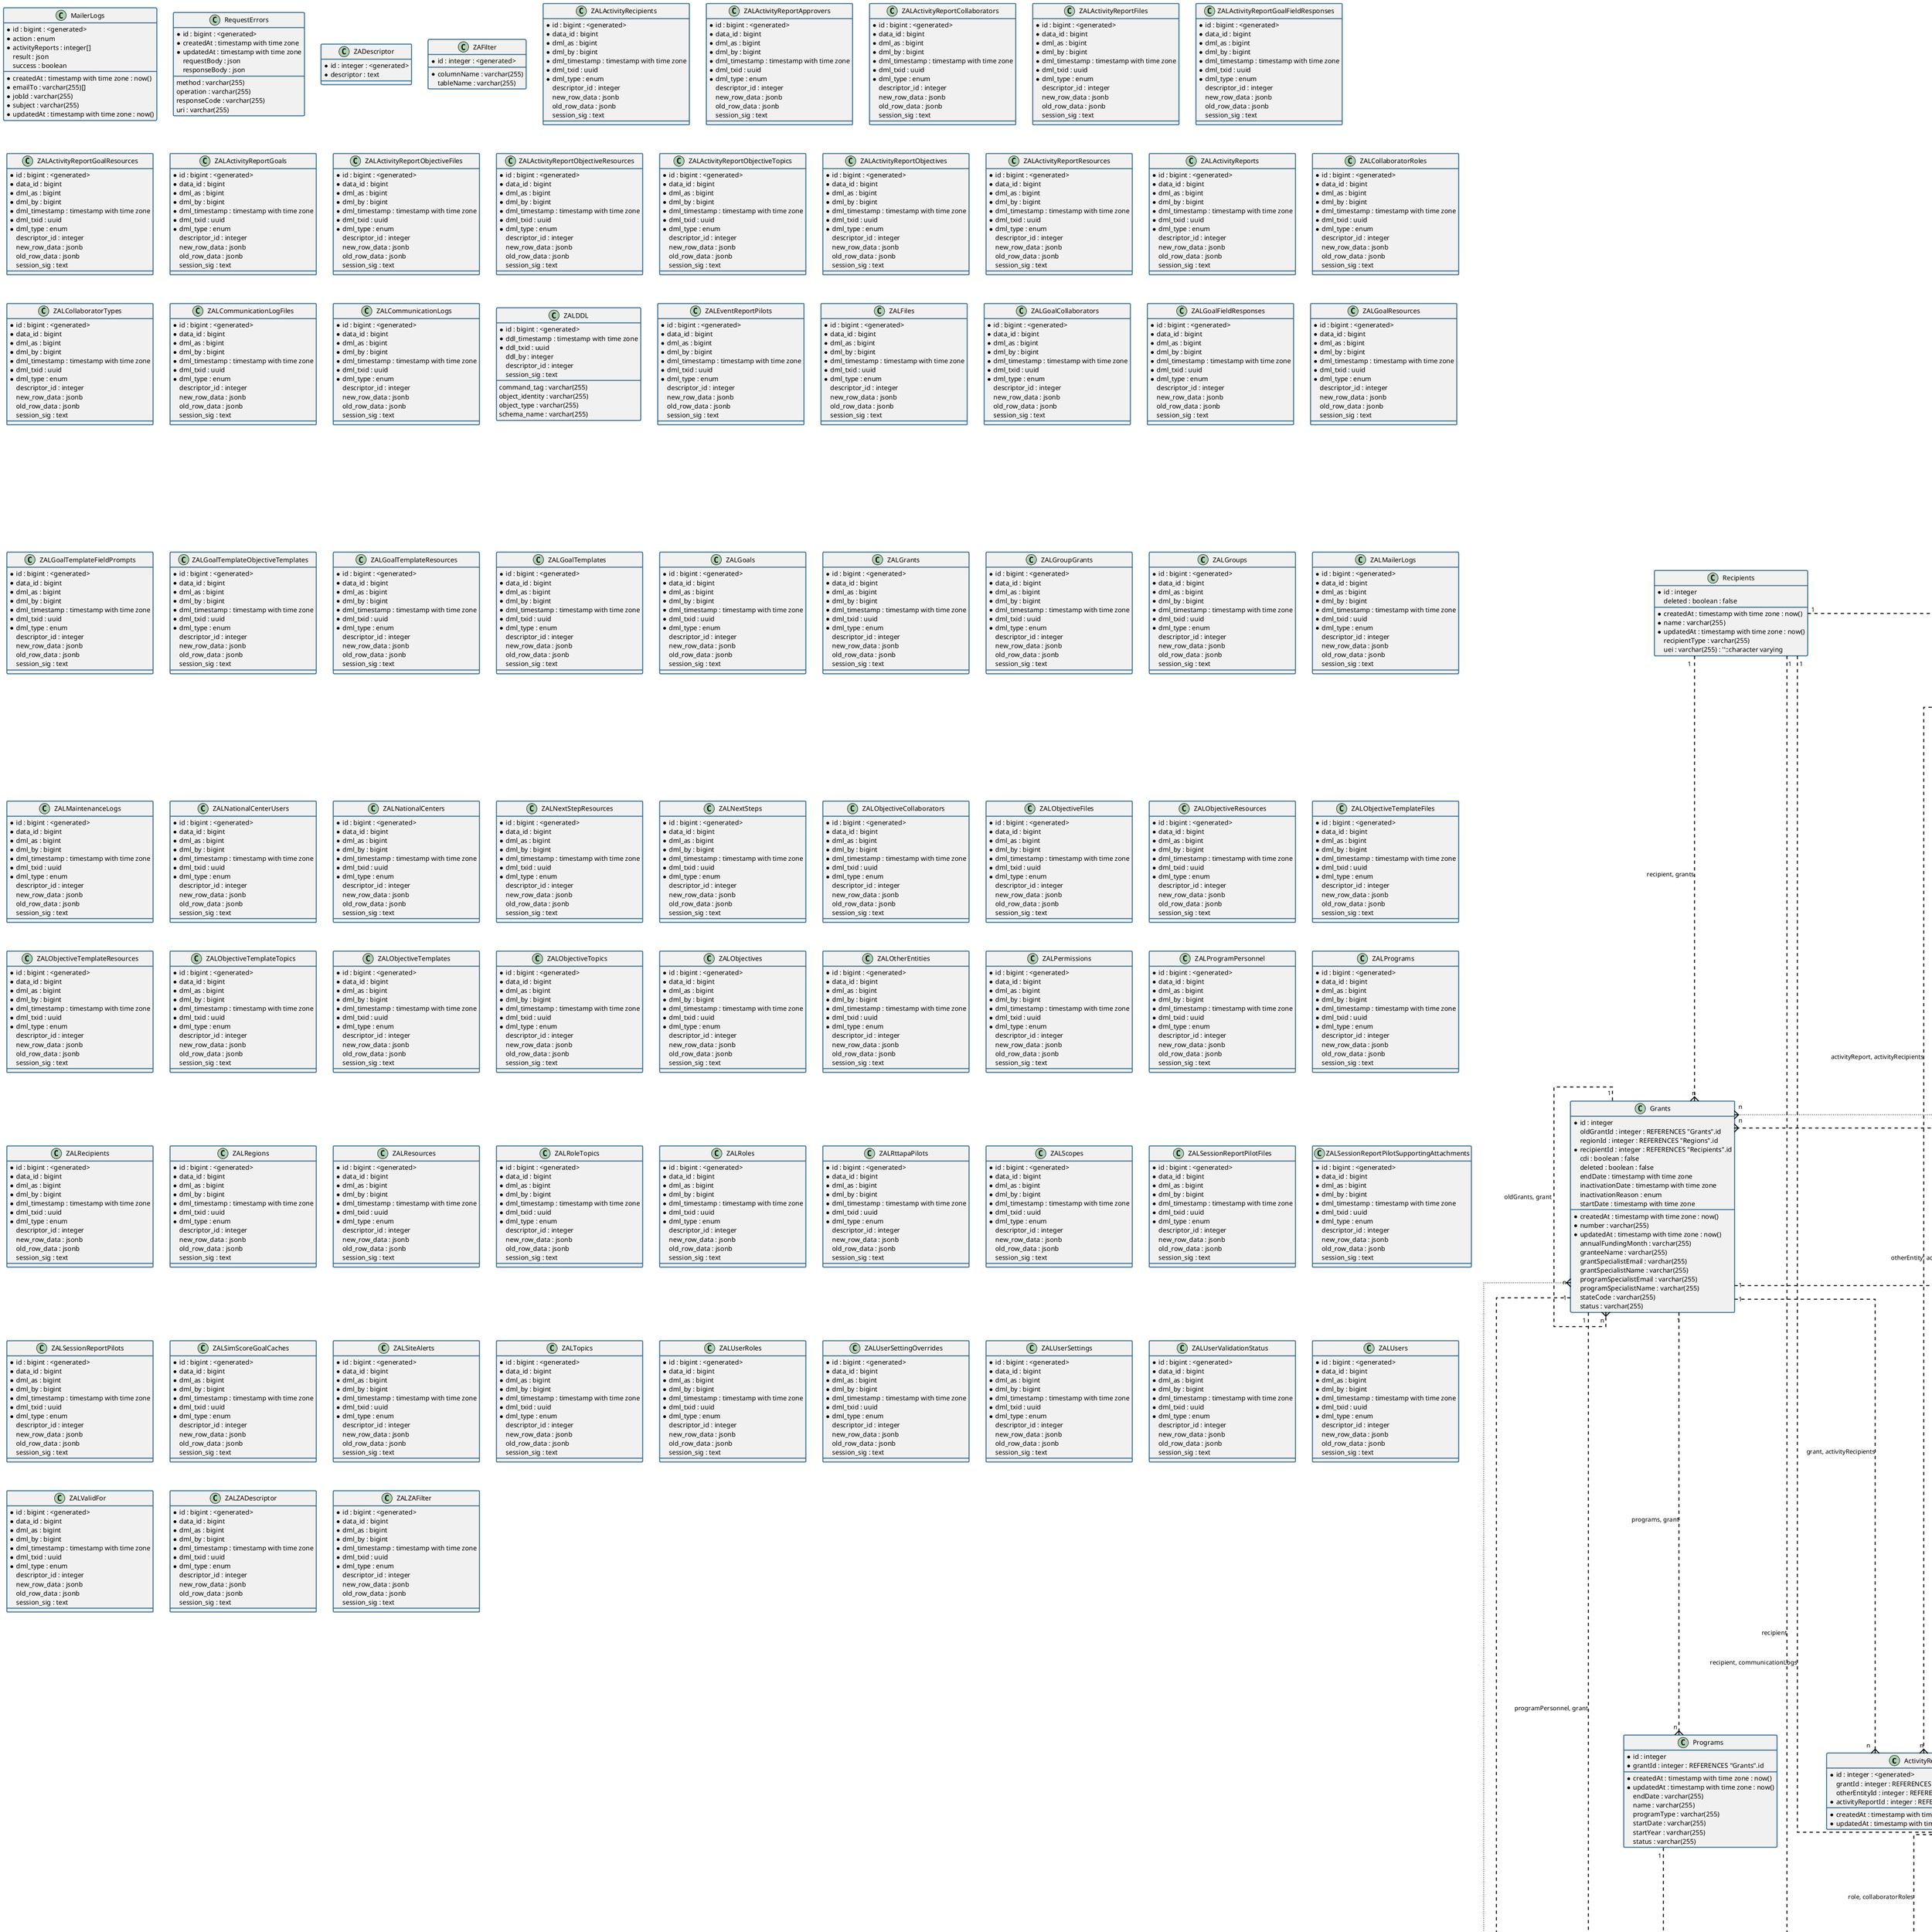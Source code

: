 @startuml
  ' avoid problems with angled crows feet
  skinparam linetype ortho
  skinparam class {
    BorderColor #336A90
    BorderThickness 2
  }
  ' Classes
  class ActivityRecipients{
 * id : integer : <generated>
 grantId : integer : REFERENCES "Grants".id
 otherEntityId : integer : REFERENCES "OtherEntities".id
 * activityReportId : integer : REFERENCES "ActivityReports".id
 * createdAt : timestamp with time zone : now()
 * updatedAt : timestamp with time zone : now()
}

class ActivityReportApprovers{
 * id : integer : <generated>
 * activityReportId : integer : REFERENCES "ActivityReports".id
 * userId : integer : REFERENCES "Users".id
 * createdAt : timestamp with time zone : now()
 * updatedAt : timestamp with time zone : now()
 deletedAt : timestamp with time zone
 note : text
 status : enum
}

class ActivityReportCollaborators{
 * id : integer : <generated>
 * activityReportId : integer : REFERENCES "ActivityReports".id
 * userId : integer : REFERENCES "Users".id
 * createdAt : timestamp with time zone : now()
 * updatedAt : timestamp with time zone : now()
}

class ActivityReportFiles{
 * id : integer : <generated>
 * activityReportId : integer : REFERENCES "ActivityReports".id
 * fileId : integer : REFERENCES "Files".id
 * createdAt : timestamp with time zone
 * updatedAt : timestamp with time zone
}

class ActivityReportGoalFieldResponses{
 * id : integer : <generated>
 * activityReportGoalId : integer : REFERENCES "ActivityReportGoals".id
 * goalTemplateFieldPromptId : integer : REFERENCES "GoalTemplateFieldPrompts".id
 * createdAt : timestamp with time zone
 * updatedAt : timestamp with time zone
 response : text[]
}

class ActivityReportGoalResources{
 * id : integer : <generated>
 * activityReportGoalId : integer : REFERENCES "ActivityReportGoals".id
 * resourceId : integer : REFERENCES "Resources".id
 * createdAt : timestamp with time zone
 * updatedAt : timestamp with time zone
 sourceFields : enum[]
}

enum enum_ActivityReportGoalResources_sourceFields {
 name
 resource
 timeframe
}

enum_ActivityReportGoalResources_sourceFields <|-- ActivityReportGoalResources

class ActivityReportGoals{
 * id : integer : <generated>
 originalGoalId : integer : REFERENCES "Goals".id
 * activityReportId : integer : REFERENCES "ActivityReports".id
 * goalId : integer : REFERENCES "Goals".id
 * createdAt : timestamp with time zone
 * updatedAt : timestamp with time zone
 closeSuspendContext : text
 closeSuspendReason : enum
 endDate : date
 isActivelyEdited : boolean : false
 isRttapa : enum
 name : text
 source : enum
 status : varchar(255)
 timeframe : text
}

class ActivityReportObjectiveFiles{
 * id : integer : <generated>
 * activityReportObjectiveId : integer : REFERENCES "ActivityReportObjectives".id
 * fileId : integer : REFERENCES "Files".id
 * createdAt : timestamp with time zone
 * updatedAt : timestamp with time zone
}

class ActivityReportObjectiveResources{
 * id : integer : <generated>
 * activityReportObjectiveId : integer : REFERENCES "ActivityReportObjectives".id
 * resourceId : integer : REFERENCES "Resources".id
 * createdAt : timestamp with time zone
 * updatedAt : timestamp with time zone
 sourceFields : enum[]
}

enum enum_ActivityReportObjectiveResources_sourceFields {
 resource
 title
 ttaProvided
}

enum_ActivityReportObjectiveResources_sourceFields <|-- ActivityReportObjectiveResources

class ActivityReportObjectiveTopics{
 * id : integer : <generated>
 * activityReportObjectiveId : integer : REFERENCES "ActivityReportObjectives".id
 * topicId : integer : REFERENCES "Topics".id
 * createdAt : timestamp with time zone
 * updatedAt : timestamp with time zone
}

class ActivityReportObjectives{
 * id : integer : <generated>
 originalObjectiveId : integer : REFERENCES "Objectives".id
 * activityReportId : integer : REFERENCES "ActivityReports".id
 * objectiveId : integer : REFERENCES "Objectives".id
 * createdAt : timestamp with time zone : now()
 * updatedAt : timestamp with time zone : now()
 arOrder : integer : 1
 closeSuspendContext : text
 closeSuspendReason : enum
 status : varchar(255)
 title : text
 ttaProvided : text
}

class ActivityReportResources{
 * id : integer : <generated>
 * activityReportId : integer : REFERENCES "ActivityReports".id
 * resourceId : integer : REFERENCES "Resources".id
 * createdAt : timestamp with time zone
 * updatedAt : timestamp with time zone
 sourceFields : enum[]
}

enum enum_ActivityReportResources_sourceFields {
 ECLKCResourcesUsed
 additionalNotes
 context
 nonECLKCResourcesUsed
 resource
}

enum_ActivityReportResources_sourceFields <|-- ActivityReportResources

class ActivityReports{
 * id : integer : <generated>
 lastUpdatedById : integer : REFERENCES "Users".id
 userId : integer : REFERENCES "Users".id
 * regionId : integer : REFERENCES "Regions".id
 * createdAt : timestamp with time zone : now()
 * updatedAt : timestamp with time zone : now()
 * version : integer : 2
 activityRecipientType : varchar(255)
 additionalNotes : text
 approvedAt : timestamp with time zone
 calculatedStatus : enum
 context : text
 creatorRole : enum
 deliveryMethod : varchar(255)
 duration : decimal(3,1)
 ECLKCResourcesUsed : text[]
 endDate : date
 imported : jsonb
 legacyId : varchar(255)
 nonECLKCResourcesUsed : text[]
 numberOfParticipants : integer
 pageState : json
 participants : varchar(255)[]
 programTypes : varchar(255)[]
 reason : varchar(255)[]
 requester : varchar(255)
 startDate : date
 submissionStatus : enum
 submittedDate : date
 targetPopulations : varchar(255)[]
 topics : varchar(255)[]
 ttaType : varchar(255)[]
 virtualDeliveryType : varchar(255)
}

class CollaboratorRoles{
 * id : integer : <generated>
 * activityReportCollaboratorId : integer : REFERENCES "ActivityReportCollaborators".id
 * roleId : integer : REFERENCES "Roles".id
 * createdAt : timestamp with time zone
 * updatedAt : timestamp with time zone
}

class CollaboratorTypes{
 * id : integer : <generated>
 mapsTo : integer : REFERENCES "CollaboratorTypes".id
 * validForId : integer : REFERENCES "ValidFor".id
 * createdAt : timestamp with time zone : now()
 * name : varchar(255)
 * propagateOnMerge : boolean : true
 * updatedAt : timestamp with time zone : now()
 deletedAt : timestamp with time zone
}

class CommunicationLogFiles{
 * id : integer : <generated>
 * communicationLogId : integer : REFERENCES "CommunicationLogs".id
 * fileId : integer : REFERENCES "Files".id
 * createdAt : timestamp with time zone
 * updatedAt : timestamp with time zone
}

class CommunicationLogs{
 * id : integer : <generated>
 * recipientId : integer : REFERENCES "Recipients".id
 * userId : integer : REFERENCES "Users".id
 * createdAt : timestamp with time zone
 * data : jsonb
 * updatedAt : timestamp with time zone
}

class EventReportPilots{
 * id : integer : <generated>
 * collaboratorIds : integer[]
 * createdAt : timestamp with time zone : CURRENT_TIMESTAMP
 * data : jsonb
 * ownerId : integer
 * regionId : integer
 * updatedAt : timestamp with time zone : CURRENT_TIMESTAMP
 imported : jsonb
 pocIds : integer[]
}

class Files{
 * id : integer : <generated>
 * createdAt : timestamp with time zone
 * fileSize : integer
 * key : varchar(255)
 * originalFileName : varchar(255)
 * status : enum
 * updatedAt : timestamp with time zone
}

class GoalCollaborators{
 * id : integer : <generated>
 * collaboratorTypeId : integer : REFERENCES "CollaboratorTypes".id
 * goalId : integer : REFERENCES "Goals".id
 * userId : integer : REFERENCES "Users".id
 * createdAt : timestamp with time zone : now()
 * updatedAt : timestamp with time zone : now()
 deletedAt : timestamp with time zone
 linkBack : jsonb
}

class GoalFieldResponses{
 * id : integer : <generated>
 * goalId : integer : REFERENCES "Goals".id
 * goalTemplateFieldPromptId : integer : REFERENCES "GoalTemplateFieldPrompts".id
 * createdAt : timestamp with time zone
 * onApprovedAR : boolean
 * onAR : boolean
 * updatedAt : timestamp with time zone
 response : text[]
}

class GoalResources{
 * id : integer : <generated>
 * goalId : integer : REFERENCES "Goals".id
 * resourceId : integer : REFERENCES "Resources".id
 * createdAt : timestamp with time zone
 * onApprovedAR : boolean : false
 * onAR : boolean : false
 * updatedAt : timestamp with time zone
 sourceFields : enum[]
}

enum enum_GoalResources_sourceFields {
 name
 resource
 timeframe
}

enum_GoalResources_sourceFields <|-- GoalResources

class GoalTemplateFieldPrompts{
 * id : integer : <generated>
 * goalTemplateId : integer : REFERENCES "GoalTemplates".id
 * createdAt : timestamp with time zone
 * ordinal : integer
 * prompt : text
 * title : text
 * updatedAt : timestamp with time zone
 caution : text
 fieldType : enum
 hint : text
 options : text[]
 validations : json
}

class GoalTemplateObjectiveTemplates{
 * id : integer : <generated>
 * goalTemplateId : integer : REFERENCES "GoalTemplates".id
 * objectiveTemplateId : integer : REFERENCES "ObjectiveTemplates".id
 * createdAt : timestamp with time zone
 * updatedAt : timestamp with time zone
}

class GoalTemplateResources{
 * id : integer : <generated>
 * goalTemplateId : integer : REFERENCES "GoalTemplates".id
 * resourceId : integer : REFERENCES "Resources".id
 * createdAt : timestamp with time zone
 * updatedAt : timestamp with time zone
 sourceFields : enum[]
}

enum enum_GoalTemplateResources_sourceFields {
 name
 resource
}

enum_GoalTemplateResources_sourceFields <|-- GoalTemplateResources

class GoalTemplates{
 * id : integer : <generated>
 regionId : integer : REFERENCES "Regions".id
 * createdAt : timestamp with time zone
 * creationMethod : enum
 * hash : text
 * templateName : text
 * templateNameModifiedAt : timestamp with time zone
 * updatedAt : timestamp with time zone
 lastUsed : timestamp with time zone
}

class Goals{
 * id : integer : <generated>
 goalTemplateId : integer : REFERENCES "GoalTemplates".id
 mapsToParentGoalId : integer : REFERENCES "Goals".id
 * grantId : integer : REFERENCES "Grants".id
 * createdAt : timestamp with time zone
 * onApprovedAR : boolean : false
 * onAR : boolean : false
 * updatedAt : timestamp with time zone
 closeSuspendContext : text
 closeSuspendReason : enum
 createdVia : enum
 deletedAt : timestamp with time zone
 endDate : date
 firstCeasedSuspendedAt : timestamp with time zone
 firstClosedAt : timestamp with time zone
 firstCompletedAt : timestamp with time zone
 firstInProgressAt : timestamp with time zone
 firstNotStartedAt : timestamp with time zone
 isFromSmartsheetTtaPlan : boolean
 isRttapa : enum
 lastCeasedSuspendedAt : timestamp with time zone
 lastClosedAt : timestamp with time zone
 lastCompletedAt : timestamp with time zone
 lastInProgressAt : timestamp with time zone
 lastNotStartedAt : timestamp with time zone
 name : text
 previousStatus : text
 rtrOrder : integer : 1
 source : enum
 status : varchar(255)
 timeframe : text
}

class Grants{
 * id : integer
 oldGrantId : integer : REFERENCES "Grants".id
 regionId : integer : REFERENCES "Regions".id
 * recipientId : integer : REFERENCES "Recipients".id
 * createdAt : timestamp with time zone : now()
 * number : varchar(255)
 * updatedAt : timestamp with time zone : now()
 annualFundingMonth : varchar(255)
 cdi : boolean : false
 deleted : boolean : false
 endDate : timestamp with time zone
 granteeName : varchar(255)
 grantSpecialistEmail : varchar(255)
 grantSpecialistName : varchar(255)
 inactivationDate : timestamp with time zone
 inactivationReason : enum
 programSpecialistEmail : varchar(255)
 programSpecialistName : varchar(255)
 startDate : timestamp with time zone
 stateCode : varchar(255)
 status : varchar(255)
}

class GroupGrants{
 * id : integer : <generated>
 * grantId : integer : REFERENCES "Grants".id
 * groupId : integer : REFERENCES "Groups".id
 * createdAt : timestamp with time zone
 * updatedAt : timestamp with time zone
}

class Groups{
 * id : integer : <generated>
 * userId : integer : REFERENCES "Users".id
 * createdAt : timestamp with time zone
 * name : text
 * updatedAt : timestamp with time zone
 isPublic : boolean
}

class MailerLogs{
 * id : bigint : <generated>
 * action : enum
 * activityReports : integer[]
 * createdAt : timestamp with time zone : now()
 * emailTo : varchar(255)[]
 * jobId : varchar(255)
 * subject : varchar(255)
 * updatedAt : timestamp with time zone : now()
 result : json
 success : boolean
}

class MaintenanceLogs{
 * id : bigint : <generated>
 triggeredById : bigint : REFERENCES "MaintenanceLogs".id
 * category : enum
 * createdAt : timestamp with time zone
 * data : json
 * type : enum
 * updatedAt : timestamp with time zone
 isSuccessful : boolean
}

class NationalCenterUsers{
 * id : integer : <generated>
 * nationalCenterId : integer : REFERENCES "NationalCenters".id
 * userId : integer : REFERENCES "Users".id
 * createdAt : timestamp with time zone
 * updatedAt : timestamp with time zone
}

class NationalCenters{
 * id : integer : <generated>
 mapsTo : integer : REFERENCES "NationalCenters".id
 * createdAt : timestamp with time zone
 * name : text
 * updatedAt : timestamp with time zone
}

class NextStepResources{
 * id : integer : <generated>
 * nextStepId : integer : REFERENCES "NextSteps".id
 * resourceId : integer : REFERENCES "Resources".id
 * createdAt : timestamp with time zone
 * updatedAt : timestamp with time zone
 sourceFields : enum[]
}

enum enum_NextStepResources_sourceFields {
 note
 resource
}

enum_NextStepResources_sourceFields <|-- NextStepResources

class NextSteps{
 * id : integer : <generated>
 * activityReportId : integer : REFERENCES "ActivityReports".id
 * createdAt : timestamp with time zone
 * note : text
 * noteType : enum
 * updatedAt : timestamp with time zone
 completeDate : date
}

class ObjectiveCollaborators{
 * id : integer : <generated>
 * collaboratorTypeId : integer : REFERENCES "CollaboratorTypes".id
 * objectiveId : integer : REFERENCES "Objectives".id
 * userId : integer : REFERENCES "Users".id
 * createdAt : timestamp with time zone : now()
 * updatedAt : timestamp with time zone : now()
 deletedAt : timestamp with time zone
 linkBack : jsonb
}

class ObjectiveFiles{
 * id : integer : <generated>
 * fileId : integer : REFERENCES "Files".id
 * objectiveId : integer : REFERENCES "Objectives".id
 * createdAt : timestamp with time zone
 * onApprovedAR : boolean : false
 * onAR : boolean : false
 * updatedAt : timestamp with time zone
}

class ObjectiveResources{
 * id : integer : <generated>
 * objectiveId : integer : REFERENCES "Objectives".id
 * resourceId : integer : REFERENCES "Resources".id
 * createdAt : timestamp with time zone
 * onApprovedAR : boolean : false
 * onAR : boolean : false
 * updatedAt : timestamp with time zone
 sourceFields : enum[]
}

enum enum_ObjectiveResources_sourceFields {
 resource
 title
}

enum_ObjectiveResources_sourceFields <|-- ObjectiveResources

class ObjectiveTemplateFiles{
 * id : integer : <generated>
 * fileId : integer : REFERENCES "Files".id
 * objectiveTemplateId : integer : REFERENCES "ObjectiveTemplates".id
 * createdAt : timestamp with time zone
 * updatedAt : timestamp with time zone
}

class ObjectiveTemplateResources{
 * id : integer : <generated>
 * objectiveTemplateId : integer : REFERENCES "ObjectiveTemplates".id
 * resourceId : integer : REFERENCES "Resources".id
 * createdAt : timestamp with time zone
 * updatedAt : timestamp with time zone
 sourceFields : enum[]
}

enum enum_ObjectiveTemplateResources_sourceFields {
 resource
 title
}

enum_ObjectiveTemplateResources_sourceFields <|-- ObjectiveTemplateResources

class ObjectiveTemplateTopics{
 * id : integer : <generated>
 * objectiveTemplateId : integer : REFERENCES "ObjectiveTemplates".id
 * topicId : integer : REFERENCES "Topics".id
 * createdAt : timestamp with time zone
 * updatedAt : timestamp with time zone
}

class ObjectiveTemplates{
 * id : integer : <generated>
 regionId : integer : REFERENCES "Regions".id
 * createdAt : timestamp with time zone
 * creationMethod : enum
 * hash : text
 * templateTitle : text
 * templateTitleModifiedAt : timestamp with time zone
 * updatedAt : timestamp with time zone
 lastUsed : timestamp with time zone
}

class ObjectiveTopics{
 * id : integer : <generated>
 * objectiveId : integer : REFERENCES "Objectives".id
 * topicId : integer : REFERENCES "Topics".id
 * createdAt : timestamp with time zone
 * onApprovedAR : boolean : false
 * onAR : boolean : false
 * updatedAt : timestamp with time zone
}

class Objectives{
 * id : integer : <generated>
 goalId : integer : REFERENCES "Goals".id
 mapsToParentObjectiveId : integer : REFERENCES "Objectives".id
 objectiveTemplateId : integer : REFERENCES "ObjectiveTemplates".id
 otherEntityId : integer : REFERENCES "OtherEntities".id
 * createdAt : timestamp with time zone : now()
 * onApprovedAR : boolean : false
 * onAR : boolean : false
 * updatedAt : timestamp with time zone : now()
 closeSuspendContext : text
 closeSuspendReason : enum
 createdVia : enum
 deletedAt : timestamp with time zone
 firstCompleteAt : timestamp with time zone
 firstInProgressAt : timestamp with time zone
 firstNotStartedAt : timestamp with time zone
 firstSuspendedAt : timestamp with time zone
 lastCompleteAt : timestamp with time zone
 lastInProgressAt : timestamp with time zone
 lastNotStartedAt : timestamp with time zone
 lastSuspendedAt : timestamp with time zone
 rtrOrder : integer : 1
 status : varchar(255)
 title : text
}

class OtherEntities{
 * id : integer : <generated>
 * createdAt : timestamp with time zone : now()
 * name : varchar(255)
 * updatedAt : timestamp with time zone : now()
}

class Permissions{
 * id : integer : <generated>
 * regionId : integer : REFERENCES "Regions".id
 * scopeId : integer : REFERENCES "Scopes".id
 * userId : integer : REFERENCES "Users".id
 * createdAt : timestamp with time zone : now()
 * updatedAt : timestamp with time zone : now()
}

class ProgramPersonnel{
 * id : integer : <generated>
 mapsTo : integer : REFERENCES "ProgramPersonnel".id
 * active : boolean
 * createdAt : timestamp with time zone : now()
 * grantId : integer
 * programId : integer
 * role : varchar(255)
 * updatedAt : timestamp with time zone : now()
 effectiveDate : timestamp with time zone
 email : varchar(255)
 firstName : varchar(255)
 lastName : varchar(255)
 prefix : varchar(255)
 suffix : varchar(255)
 title : varchar(255)
}

class Programs{
 * id : integer
 * grantId : integer : REFERENCES "Grants".id
 * createdAt : timestamp with time zone : now()
 * updatedAt : timestamp with time zone : now()
 endDate : varchar(255)
 name : varchar(255)
 programType : varchar(255)
 startDate : varchar(255)
 startYear : varchar(255)
 status : varchar(255)
}

class Recipients{
 * id : integer
 * createdAt : timestamp with time zone : now()
 * name : varchar(255)
 * updatedAt : timestamp with time zone : now()
 deleted : boolean : false
 recipientType : varchar(255)
 uei : varchar(255) : ''::character varying
}

class Regions{
 * id : integer : <generated>
 * name : varchar(255)
}

class RequestErrors{
 * id : bigint : <generated>
 * createdAt : timestamp with time zone
 * updatedAt : timestamp with time zone
 method : varchar(255)
 operation : varchar(255)
 requestBody : json
 responseBody : json
 responseCode : varchar(255)
 uri : varchar(255)
}

class Resources{
 * id : integer : <generated>
 * createdAt : timestamp with time zone
 * domain : text
 * updatedAt : timestamp with time zone
 * url : text
 lastStatusCode : integer
 metadata : jsonb
 metadataUpdatedAt : timestamp with time zone
 mimeType : varchar(255)
 title : text
}

class RoleTopics{
 * id : integer : <generated>
 * roleId : integer : REFERENCES "Roles".id
 * topicId : integer : REFERENCES "Topics".id
 * createdAt : timestamp with time zone
 * updatedAt : timestamp with time zone
}

class Roles{
 * id : integer : <generated>
 * createdAt : timestamp with time zone
 * isSpecialist : boolean
 * name : varchar(255)
 * updatedAt : timestamp with time zone
 deletedAt : timestamp with time zone
 fullName : varchar(255)
 mapsTo : integer
}

class RttapaPilots{
 * id : integer : <generated>
 * recipientId : integer : REFERENCES "Recipients".id
 * regionId : integer : REFERENCES "Regions".id
 * userId : integer : REFERENCES "Users".id
 * createdAt : timestamp with time zone
 * reviewDate : timestamp with time zone
 * updatedAt : timestamp with time zone
 goals : jsonb
 notes : text
}

class Scopes{
 * id : integer : <generated>
 * createdAt : timestamp with time zone : now()
 * description : varchar(255)
 * name : varchar(255)
 * updatedAt : timestamp with time zone : now()
}

class SessionReportPilotFiles{
 * id : integer : <generated>
 * fileId : integer : REFERENCES "Files".id
 * sessionReportPilotId : integer : REFERENCES "SessionReportPilots".id
 * createdAt : timestamp with time zone
 * updatedAt : timestamp with time zone
}

class SessionReportPilotSupportingAttachments{
 * id : integer : <generated>
 * fileId : integer : REFERENCES "Files".id
 * sessionReportPilotId : integer : REFERENCES "SessionReportPilots".id
 * createdAt : timestamp with time zone
 * updatedAt : timestamp with time zone
}

class SessionReportPilots{
 * id : integer : <generated>
 * eventId : integer : REFERENCES "EventReportPilots".id
 * createdAt : timestamp with time zone : CURRENT_TIMESTAMP
 * data : jsonb
 * updatedAt : timestamp with time zone : CURRENT_TIMESTAMP
}

class SimScoreGoalCaches{
 * id : integer : <generated>
 * createdAt : timestamp with time zone
 * goal1 : integer
 * goal2 : integer
 * recipient_id : integer
 * score : decimal(3,1)
 * updatedAt : timestamp with time zone
}

class SiteAlerts{
 * id : integer : <generated>
 * userId : integer : REFERENCES "Users".id
 * createdAt : timestamp with time zone
 * endDate : timestamp with time zone
 * message : text
 * size : enum : 'standard'::"enum_SiteAlerts_size"
 * startDate : timestamp with time zone
 * title : text
 * updatedAt : timestamp with time zone
 status : enum
 variant : enum
}

class Topics{
 * id : integer : <generated>
 * createdAt : timestamp with time zone
 * name : varchar(255)
 * updatedAt : timestamp with time zone
 deletedAt : timestamp with time zone
 mapsTo : integer
}

class UserRoles{
 * id : integer : <generated>
 * roleId : integer : REFERENCES "Roles".id
 * userId : integer : REFERENCES "Users".id
 * createdAt : timestamp with time zone
 * updatedAt : timestamp with time zone
}

class UserSettingOverrides{
 * id : integer : <generated>
 * userId : integer : REFERENCES "Users".id
 * userSettingId : integer : REFERENCES "UserSettings".id
 * createdAt : timestamp with time zone
 * updatedAt : timestamp with time zone
 * value : jsonb
}

class UserSettings{
 * id : integer : <generated>
 * class : varchar(255)
 * createdAt : timestamp with time zone
 * default : jsonb
 * key : varchar(255)
 * updatedAt : timestamp with time zone
}

class UserValidationStatus{
 * id : integer : <generated>
 * userId : integer : REFERENCES "Users".id
 * createdAt : timestamp with time zone
 * token : varchar(255)
 * type : varchar(255)
 * updatedAt : timestamp with time zone
 validatedAt : timestamp with time zone
}

class Users{
 * id : integer : <generated>
 homeRegionId : integer : REFERENCES "Regions".id
 * createdAt : timestamp with time zone : now()
 * hsesUsername : varchar(255)
 * lastLogin : timestamp with time zone : now()
 * updatedAt : timestamp with time zone : now()
 email : varchar(255)
 flags : enum[] : ARRAY[]::"enum_Users_flags"[]
 hsesAuthorities : varchar(255)[]
 hsesUserId : varchar(255)
 name : varchar(255)
 phoneNumber : varchar(255)
}

enum enum_Users_flags {
 anv_statistics
 goal_source
 merge_goals
 monitoring
 regional_goal_dashboard
 resources_dashboard
 rttapa_form
}

enum_Users_flags <|-- Users

class ValidFor{
 * id : integer : <generated>
 mapsTo : integer : REFERENCES "ValidFor".id
 * createdAt : timestamp with time zone : now()
 * isReport : boolean : false
 * name : text
 * updatedAt : timestamp with time zone : now()
 deletedAt : timestamp with time zone
}

class ZADescriptor{
 * id : integer : <generated>
 * descriptor : text
}

class ZAFilter{
 * id : integer : <generated>
 * columnName : varchar(255)
 tableName : varchar(255)
}

class ZALActivityRecipients{
 * id : bigint : <generated>
 * data_id : bigint
 * dml_as : bigint
 * dml_by : bigint
 * dml_timestamp : timestamp with time zone
 * dml_txid : uuid
 * dml_type : enum
 descriptor_id : integer
 new_row_data : jsonb
 old_row_data : jsonb
 session_sig : text
}

class ZALActivityReportApprovers{
 * id : bigint : <generated>
 * data_id : bigint
 * dml_as : bigint
 * dml_by : bigint
 * dml_timestamp : timestamp with time zone
 * dml_txid : uuid
 * dml_type : enum
 descriptor_id : integer
 new_row_data : jsonb
 old_row_data : jsonb
 session_sig : text
}

class ZALActivityReportCollaborators{
 * id : bigint : <generated>
 * data_id : bigint
 * dml_as : bigint
 * dml_by : bigint
 * dml_timestamp : timestamp with time zone
 * dml_txid : uuid
 * dml_type : enum
 descriptor_id : integer
 new_row_data : jsonb
 old_row_data : jsonb
 session_sig : text
}

class ZALActivityReportFiles{
 * id : bigint : <generated>
 * data_id : bigint
 * dml_as : bigint
 * dml_by : bigint
 * dml_timestamp : timestamp with time zone
 * dml_txid : uuid
 * dml_type : enum
 descriptor_id : integer
 new_row_data : jsonb
 old_row_data : jsonb
 session_sig : text
}

class ZALActivityReportGoalFieldResponses{
 * id : bigint : <generated>
 * data_id : bigint
 * dml_as : bigint
 * dml_by : bigint
 * dml_timestamp : timestamp with time zone
 * dml_txid : uuid
 * dml_type : enum
 descriptor_id : integer
 new_row_data : jsonb
 old_row_data : jsonb
 session_sig : text
}

class ZALActivityReportGoalResources{
 * id : bigint : <generated>
 * data_id : bigint
 * dml_as : bigint
 * dml_by : bigint
 * dml_timestamp : timestamp with time zone
 * dml_txid : uuid
 * dml_type : enum
 descriptor_id : integer
 new_row_data : jsonb
 old_row_data : jsonb
 session_sig : text
}

class ZALActivityReportGoals{
 * id : bigint : <generated>
 * data_id : bigint
 * dml_as : bigint
 * dml_by : bigint
 * dml_timestamp : timestamp with time zone
 * dml_txid : uuid
 * dml_type : enum
 descriptor_id : integer
 new_row_data : jsonb
 old_row_data : jsonb
 session_sig : text
}

class ZALActivityReportObjectiveFiles{
 * id : bigint : <generated>
 * data_id : bigint
 * dml_as : bigint
 * dml_by : bigint
 * dml_timestamp : timestamp with time zone
 * dml_txid : uuid
 * dml_type : enum
 descriptor_id : integer
 new_row_data : jsonb
 old_row_data : jsonb
 session_sig : text
}

class ZALActivityReportObjectiveResources{
 * id : bigint : <generated>
 * data_id : bigint
 * dml_as : bigint
 * dml_by : bigint
 * dml_timestamp : timestamp with time zone
 * dml_txid : uuid
 * dml_type : enum
 descriptor_id : integer
 new_row_data : jsonb
 old_row_data : jsonb
 session_sig : text
}

class ZALActivityReportObjectiveTopics{
 * id : bigint : <generated>
 * data_id : bigint
 * dml_as : bigint
 * dml_by : bigint
 * dml_timestamp : timestamp with time zone
 * dml_txid : uuid
 * dml_type : enum
 descriptor_id : integer
 new_row_data : jsonb
 old_row_data : jsonb
 session_sig : text
}

class ZALActivityReportObjectives{
 * id : bigint : <generated>
 * data_id : bigint
 * dml_as : bigint
 * dml_by : bigint
 * dml_timestamp : timestamp with time zone
 * dml_txid : uuid
 * dml_type : enum
 descriptor_id : integer
 new_row_data : jsonb
 old_row_data : jsonb
 session_sig : text
}

class ZALActivityReportResources{
 * id : bigint : <generated>
 * data_id : bigint
 * dml_as : bigint
 * dml_by : bigint
 * dml_timestamp : timestamp with time zone
 * dml_txid : uuid
 * dml_type : enum
 descriptor_id : integer
 new_row_data : jsonb
 old_row_data : jsonb
 session_sig : text
}

class ZALActivityReports{
 * id : bigint : <generated>
 * data_id : bigint
 * dml_as : bigint
 * dml_by : bigint
 * dml_timestamp : timestamp with time zone
 * dml_txid : uuid
 * dml_type : enum
 descriptor_id : integer
 new_row_data : jsonb
 old_row_data : jsonb
 session_sig : text
}

class ZALCollaboratorRoles{
 * id : bigint : <generated>
 * data_id : bigint
 * dml_as : bigint
 * dml_by : bigint
 * dml_timestamp : timestamp with time zone
 * dml_txid : uuid
 * dml_type : enum
 descriptor_id : integer
 new_row_data : jsonb
 old_row_data : jsonb
 session_sig : text
}

class ZALCollaboratorTypes{
 * id : bigint : <generated>
 * data_id : bigint
 * dml_as : bigint
 * dml_by : bigint
 * dml_timestamp : timestamp with time zone
 * dml_txid : uuid
 * dml_type : enum
 descriptor_id : integer
 new_row_data : jsonb
 old_row_data : jsonb
 session_sig : text
}

class ZALCommunicationLogFiles{
 * id : bigint : <generated>
 * data_id : bigint
 * dml_as : bigint
 * dml_by : bigint
 * dml_timestamp : timestamp with time zone
 * dml_txid : uuid
 * dml_type : enum
 descriptor_id : integer
 new_row_data : jsonb
 old_row_data : jsonb
 session_sig : text
}

class ZALCommunicationLogs{
 * id : bigint : <generated>
 * data_id : bigint
 * dml_as : bigint
 * dml_by : bigint
 * dml_timestamp : timestamp with time zone
 * dml_txid : uuid
 * dml_type : enum
 descriptor_id : integer
 new_row_data : jsonb
 old_row_data : jsonb
 session_sig : text
}

class ZALDDL{
 * id : bigint : <generated>
 * ddl_timestamp : timestamp with time zone
 * ddl_txid : uuid
 command_tag : varchar(255)
 ddl_by : integer
 descriptor_id : integer
 object_identity : varchar(255)
 object_type : varchar(255)
 schema_name : varchar(255)
 session_sig : text
}

class ZALEventReportPilots{
 * id : bigint : <generated>
 * data_id : bigint
 * dml_as : bigint
 * dml_by : bigint
 * dml_timestamp : timestamp with time zone
 * dml_txid : uuid
 * dml_type : enum
 descriptor_id : integer
 new_row_data : jsonb
 old_row_data : jsonb
 session_sig : text
}

class ZALFiles{
 * id : bigint : <generated>
 * data_id : bigint
 * dml_as : bigint
 * dml_by : bigint
 * dml_timestamp : timestamp with time zone
 * dml_txid : uuid
 * dml_type : enum
 descriptor_id : integer
 new_row_data : jsonb
 old_row_data : jsonb
 session_sig : text
}

class ZALGoalCollaborators{
 * id : bigint : <generated>
 * data_id : bigint
 * dml_as : bigint
 * dml_by : bigint
 * dml_timestamp : timestamp with time zone
 * dml_txid : uuid
 * dml_type : enum
 descriptor_id : integer
 new_row_data : jsonb
 old_row_data : jsonb
 session_sig : text
}

class ZALGoalFieldResponses{
 * id : bigint : <generated>
 * data_id : bigint
 * dml_as : bigint
 * dml_by : bigint
 * dml_timestamp : timestamp with time zone
 * dml_txid : uuid
 * dml_type : enum
 descriptor_id : integer
 new_row_data : jsonb
 old_row_data : jsonb
 session_sig : text
}

class ZALGoalResources{
 * id : bigint : <generated>
 * data_id : bigint
 * dml_as : bigint
 * dml_by : bigint
 * dml_timestamp : timestamp with time zone
 * dml_txid : uuid
 * dml_type : enum
 descriptor_id : integer
 new_row_data : jsonb
 old_row_data : jsonb
 session_sig : text
}

class ZALGoalTemplateFieldPrompts{
 * id : bigint : <generated>
 * data_id : bigint
 * dml_as : bigint
 * dml_by : bigint
 * dml_timestamp : timestamp with time zone
 * dml_txid : uuid
 * dml_type : enum
 descriptor_id : integer
 new_row_data : jsonb
 old_row_data : jsonb
 session_sig : text
}

class ZALGoalTemplateObjectiveTemplates{
 * id : bigint : <generated>
 * data_id : bigint
 * dml_as : bigint
 * dml_by : bigint
 * dml_timestamp : timestamp with time zone
 * dml_txid : uuid
 * dml_type : enum
 descriptor_id : integer
 new_row_data : jsonb
 old_row_data : jsonb
 session_sig : text
}

class ZALGoalTemplateResources{
 * id : bigint : <generated>
 * data_id : bigint
 * dml_as : bigint
 * dml_by : bigint
 * dml_timestamp : timestamp with time zone
 * dml_txid : uuid
 * dml_type : enum
 descriptor_id : integer
 new_row_data : jsonb
 old_row_data : jsonb
 session_sig : text
}

class ZALGoalTemplates{
 * id : bigint : <generated>
 * data_id : bigint
 * dml_as : bigint
 * dml_by : bigint
 * dml_timestamp : timestamp with time zone
 * dml_txid : uuid
 * dml_type : enum
 descriptor_id : integer
 new_row_data : jsonb
 old_row_data : jsonb
 session_sig : text
}

class ZALGoals{
 * id : bigint : <generated>
 * data_id : bigint
 * dml_as : bigint
 * dml_by : bigint
 * dml_timestamp : timestamp with time zone
 * dml_txid : uuid
 * dml_type : enum
 descriptor_id : integer
 new_row_data : jsonb
 old_row_data : jsonb
 session_sig : text
}

class ZALGrants{
 * id : bigint : <generated>
 * data_id : bigint
 * dml_as : bigint
 * dml_by : bigint
 * dml_timestamp : timestamp with time zone
 * dml_txid : uuid
 * dml_type : enum
 descriptor_id : integer
 new_row_data : jsonb
 old_row_data : jsonb
 session_sig : text
}

class ZALGroupGrants{
 * id : bigint : <generated>
 * data_id : bigint
 * dml_as : bigint
 * dml_by : bigint
 * dml_timestamp : timestamp with time zone
 * dml_txid : uuid
 * dml_type : enum
 descriptor_id : integer
 new_row_data : jsonb
 old_row_data : jsonb
 session_sig : text
}

class ZALGroups{
 * id : bigint : <generated>
 * data_id : bigint
 * dml_as : bigint
 * dml_by : bigint
 * dml_timestamp : timestamp with time zone
 * dml_txid : uuid
 * dml_type : enum
 descriptor_id : integer
 new_row_data : jsonb
 old_row_data : jsonb
 session_sig : text
}

class ZALMailerLogs{
 * id : bigint : <generated>
 * data_id : bigint
 * dml_as : bigint
 * dml_by : bigint
 * dml_timestamp : timestamp with time zone
 * dml_txid : uuid
 * dml_type : enum
 descriptor_id : integer
 new_row_data : jsonb
 old_row_data : jsonb
 session_sig : text
}

class ZALMaintenanceLogs{
 * id : bigint : <generated>
 * data_id : bigint
 * dml_as : bigint
 * dml_by : bigint
 * dml_timestamp : timestamp with time zone
 * dml_txid : uuid
 * dml_type : enum
 descriptor_id : integer
 new_row_data : jsonb
 old_row_data : jsonb
 session_sig : text
}

class ZALNationalCenterUsers{
 * id : bigint : <generated>
 * data_id : bigint
 * dml_as : bigint
 * dml_by : bigint
 * dml_timestamp : timestamp with time zone
 * dml_txid : uuid
 * dml_type : enum
 descriptor_id : integer
 new_row_data : jsonb
 old_row_data : jsonb
 session_sig : text
}

class ZALNationalCenters{
 * id : bigint : <generated>
 * data_id : bigint
 * dml_as : bigint
 * dml_by : bigint
 * dml_timestamp : timestamp with time zone
 * dml_txid : uuid
 * dml_type : enum
 descriptor_id : integer
 new_row_data : jsonb
 old_row_data : jsonb
 session_sig : text
}

class ZALNextStepResources{
 * id : bigint : <generated>
 * data_id : bigint
 * dml_as : bigint
 * dml_by : bigint
 * dml_timestamp : timestamp with time zone
 * dml_txid : uuid
 * dml_type : enum
 descriptor_id : integer
 new_row_data : jsonb
 old_row_data : jsonb
 session_sig : text
}

class ZALNextSteps{
 * id : bigint : <generated>
 * data_id : bigint
 * dml_as : bigint
 * dml_by : bigint
 * dml_timestamp : timestamp with time zone
 * dml_txid : uuid
 * dml_type : enum
 descriptor_id : integer
 new_row_data : jsonb
 old_row_data : jsonb
 session_sig : text
}

class ZALObjectiveCollaborators{
 * id : bigint : <generated>
 * data_id : bigint
 * dml_as : bigint
 * dml_by : bigint
 * dml_timestamp : timestamp with time zone
 * dml_txid : uuid
 * dml_type : enum
 descriptor_id : integer
 new_row_data : jsonb
 old_row_data : jsonb
 session_sig : text
}

class ZALObjectiveFiles{
 * id : bigint : <generated>
 * data_id : bigint
 * dml_as : bigint
 * dml_by : bigint
 * dml_timestamp : timestamp with time zone
 * dml_txid : uuid
 * dml_type : enum
 descriptor_id : integer
 new_row_data : jsonb
 old_row_data : jsonb
 session_sig : text
}

class ZALObjectiveResources{
 * id : bigint : <generated>
 * data_id : bigint
 * dml_as : bigint
 * dml_by : bigint
 * dml_timestamp : timestamp with time zone
 * dml_txid : uuid
 * dml_type : enum
 descriptor_id : integer
 new_row_data : jsonb
 old_row_data : jsonb
 session_sig : text
}

class ZALObjectiveTemplateFiles{
 * id : bigint : <generated>
 * data_id : bigint
 * dml_as : bigint
 * dml_by : bigint
 * dml_timestamp : timestamp with time zone
 * dml_txid : uuid
 * dml_type : enum
 descriptor_id : integer
 new_row_data : jsonb
 old_row_data : jsonb
 session_sig : text
}

class ZALObjectiveTemplateResources{
 * id : bigint : <generated>
 * data_id : bigint
 * dml_as : bigint
 * dml_by : bigint
 * dml_timestamp : timestamp with time zone
 * dml_txid : uuid
 * dml_type : enum
 descriptor_id : integer
 new_row_data : jsonb
 old_row_data : jsonb
 session_sig : text
}

class ZALObjectiveTemplateTopics{
 * id : bigint : <generated>
 * data_id : bigint
 * dml_as : bigint
 * dml_by : bigint
 * dml_timestamp : timestamp with time zone
 * dml_txid : uuid
 * dml_type : enum
 descriptor_id : integer
 new_row_data : jsonb
 old_row_data : jsonb
 session_sig : text
}

class ZALObjectiveTemplates{
 * id : bigint : <generated>
 * data_id : bigint
 * dml_as : bigint
 * dml_by : bigint
 * dml_timestamp : timestamp with time zone
 * dml_txid : uuid
 * dml_type : enum
 descriptor_id : integer
 new_row_data : jsonb
 old_row_data : jsonb
 session_sig : text
}

class ZALObjectiveTopics{
 * id : bigint : <generated>
 * data_id : bigint
 * dml_as : bigint
 * dml_by : bigint
 * dml_timestamp : timestamp with time zone
 * dml_txid : uuid
 * dml_type : enum
 descriptor_id : integer
 new_row_data : jsonb
 old_row_data : jsonb
 session_sig : text
}

class ZALObjectives{
 * id : bigint : <generated>
 * data_id : bigint
 * dml_as : bigint
 * dml_by : bigint
 * dml_timestamp : timestamp with time zone
 * dml_txid : uuid
 * dml_type : enum
 descriptor_id : integer
 new_row_data : jsonb
 old_row_data : jsonb
 session_sig : text
}

class ZALOtherEntities{
 * id : bigint : <generated>
 * data_id : bigint
 * dml_as : bigint
 * dml_by : bigint
 * dml_timestamp : timestamp with time zone
 * dml_txid : uuid
 * dml_type : enum
 descriptor_id : integer
 new_row_data : jsonb
 old_row_data : jsonb
 session_sig : text
}

class ZALPermissions{
 * id : bigint : <generated>
 * data_id : bigint
 * dml_as : bigint
 * dml_by : bigint
 * dml_timestamp : timestamp with time zone
 * dml_txid : uuid
 * dml_type : enum
 descriptor_id : integer
 new_row_data : jsonb
 old_row_data : jsonb
 session_sig : text
}

class ZALProgramPersonnel{
 * id : bigint : <generated>
 * data_id : bigint
 * dml_as : bigint
 * dml_by : bigint
 * dml_timestamp : timestamp with time zone
 * dml_txid : uuid
 * dml_type : enum
 descriptor_id : integer
 new_row_data : jsonb
 old_row_data : jsonb
 session_sig : text
}

class ZALPrograms{
 * id : bigint : <generated>
 * data_id : bigint
 * dml_as : bigint
 * dml_by : bigint
 * dml_timestamp : timestamp with time zone
 * dml_txid : uuid
 * dml_type : enum
 descriptor_id : integer
 new_row_data : jsonb
 old_row_data : jsonb
 session_sig : text
}

class ZALRecipients{
 * id : bigint : <generated>
 * data_id : bigint
 * dml_as : bigint
 * dml_by : bigint
 * dml_timestamp : timestamp with time zone
 * dml_txid : uuid
 * dml_type : enum
 descriptor_id : integer
 new_row_data : jsonb
 old_row_data : jsonb
 session_sig : text
}

class ZALRegions{
 * id : bigint : <generated>
 * data_id : bigint
 * dml_as : bigint
 * dml_by : bigint
 * dml_timestamp : timestamp with time zone
 * dml_txid : uuid
 * dml_type : enum
 descriptor_id : integer
 new_row_data : jsonb
 old_row_data : jsonb
 session_sig : text
}

class ZALResources{
 * id : bigint : <generated>
 * data_id : bigint
 * dml_as : bigint
 * dml_by : bigint
 * dml_timestamp : timestamp with time zone
 * dml_txid : uuid
 * dml_type : enum
 descriptor_id : integer
 new_row_data : jsonb
 old_row_data : jsonb
 session_sig : text
}

class ZALRoleTopics{
 * id : bigint : <generated>
 * data_id : bigint
 * dml_as : bigint
 * dml_by : bigint
 * dml_timestamp : timestamp with time zone
 * dml_txid : uuid
 * dml_type : enum
 descriptor_id : integer
 new_row_data : jsonb
 old_row_data : jsonb
 session_sig : text
}

class ZALRoles{
 * id : bigint : <generated>
 * data_id : bigint
 * dml_as : bigint
 * dml_by : bigint
 * dml_timestamp : timestamp with time zone
 * dml_txid : uuid
 * dml_type : enum
 descriptor_id : integer
 new_row_data : jsonb
 old_row_data : jsonb
 session_sig : text
}

class ZALRttapaPilots{
 * id : bigint : <generated>
 * data_id : bigint
 * dml_as : bigint
 * dml_by : bigint
 * dml_timestamp : timestamp with time zone
 * dml_txid : uuid
 * dml_type : enum
 descriptor_id : integer
 new_row_data : jsonb
 old_row_data : jsonb
 session_sig : text
}

class ZALScopes{
 * id : bigint : <generated>
 * data_id : bigint
 * dml_as : bigint
 * dml_by : bigint
 * dml_timestamp : timestamp with time zone
 * dml_txid : uuid
 * dml_type : enum
 descriptor_id : integer
 new_row_data : jsonb
 old_row_data : jsonb
 session_sig : text
}

class ZALSessionReportPilotFiles{
 * id : bigint : <generated>
 * data_id : bigint
 * dml_as : bigint
 * dml_by : bigint
 * dml_timestamp : timestamp with time zone
 * dml_txid : uuid
 * dml_type : enum
 descriptor_id : integer
 new_row_data : jsonb
 old_row_data : jsonb
 session_sig : text
}

class ZALSessionReportPilotSupportingAttachments{
 * id : bigint : <generated>
 * data_id : bigint
 * dml_as : bigint
 * dml_by : bigint
 * dml_timestamp : timestamp with time zone
 * dml_txid : uuid
 * dml_type : enum
 descriptor_id : integer
 new_row_data : jsonb
 old_row_data : jsonb
 session_sig : text
}

class ZALSessionReportPilots{
 * id : bigint : <generated>
 * data_id : bigint
 * dml_as : bigint
 * dml_by : bigint
 * dml_timestamp : timestamp with time zone
 * dml_txid : uuid
 * dml_type : enum
 descriptor_id : integer
 new_row_data : jsonb
 old_row_data : jsonb
 session_sig : text
}

class ZALSimScoreGoalCaches{
 * id : bigint : <generated>
 * data_id : bigint
 * dml_as : bigint
 * dml_by : bigint
 * dml_timestamp : timestamp with time zone
 * dml_txid : uuid
 * dml_type : enum
 descriptor_id : integer
 new_row_data : jsonb
 old_row_data : jsonb
 session_sig : text
}

class ZALSiteAlerts{
 * id : bigint : <generated>
 * data_id : bigint
 * dml_as : bigint
 * dml_by : bigint
 * dml_timestamp : timestamp with time zone
 * dml_txid : uuid
 * dml_type : enum
 descriptor_id : integer
 new_row_data : jsonb
 old_row_data : jsonb
 session_sig : text
}

class ZALTopics{
 * id : bigint : <generated>
 * data_id : bigint
 * dml_as : bigint
 * dml_by : bigint
 * dml_timestamp : timestamp with time zone
 * dml_txid : uuid
 * dml_type : enum
 descriptor_id : integer
 new_row_data : jsonb
 old_row_data : jsonb
 session_sig : text
}

class ZALUserRoles{
 * id : bigint : <generated>
 * data_id : bigint
 * dml_as : bigint
 * dml_by : bigint
 * dml_timestamp : timestamp with time zone
 * dml_txid : uuid
 * dml_type : enum
 descriptor_id : integer
 new_row_data : jsonb
 old_row_data : jsonb
 session_sig : text
}

class ZALUserSettingOverrides{
 * id : bigint : <generated>
 * data_id : bigint
 * dml_as : bigint
 * dml_by : bigint
 * dml_timestamp : timestamp with time zone
 * dml_txid : uuid
 * dml_type : enum
 descriptor_id : integer
 new_row_data : jsonb
 old_row_data : jsonb
 session_sig : text
}

class ZALUserSettings{
 * id : bigint : <generated>
 * data_id : bigint
 * dml_as : bigint
 * dml_by : bigint
 * dml_timestamp : timestamp with time zone
 * dml_txid : uuid
 * dml_type : enum
 descriptor_id : integer
 new_row_data : jsonb
 old_row_data : jsonb
 session_sig : text
}

class ZALUserValidationStatus{
 * id : bigint : <generated>
 * data_id : bigint
 * dml_as : bigint
 * dml_by : bigint
 * dml_timestamp : timestamp with time zone
 * dml_txid : uuid
 * dml_type : enum
 descriptor_id : integer
 new_row_data : jsonb
 old_row_data : jsonb
 session_sig : text
}

class ZALUsers{
 * id : bigint : <generated>
 * data_id : bigint
 * dml_as : bigint
 * dml_by : bigint
 * dml_timestamp : timestamp with time zone
 * dml_txid : uuid
 * dml_type : enum
 descriptor_id : integer
 new_row_data : jsonb
 old_row_data : jsonb
 session_sig : text
}

class ZALValidFor{
 * id : bigint : <generated>
 * data_id : bigint
 * dml_as : bigint
 * dml_by : bigint
 * dml_timestamp : timestamp with time zone
 * dml_txid : uuid
 * dml_type : enum
 descriptor_id : integer
 new_row_data : jsonb
 old_row_data : jsonb
 session_sig : text
}

class ZALZADescriptor{
 * id : bigint : <generated>
 * data_id : bigint
 * dml_as : bigint
 * dml_by : bigint
 * dml_timestamp : timestamp with time zone
 * dml_txid : uuid
 * dml_type : enum
 descriptor_id : integer
 new_row_data : jsonb
 old_row_data : jsonb
 session_sig : text
}

class ZALZAFilter{
 * id : bigint : <generated>
 * data_id : bigint
 * dml_as : bigint
 * dml_by : bigint
 * dml_timestamp : timestamp with time zone
 * dml_txid : uuid
 * dml_type : enum
 descriptor_id : integer
 new_row_data : jsonb
 old_row_data : jsonb
 session_sig : text
}


' Associations


ActivityReportCollaborators "1" --[#black,dashed,thickness=2]--{  "n" CollaboratorRoles : collaboratorRoles, activityReportCollaborator
ActivityReportGoals "1" --[#black,dashed,thickness=2]--{  "n" ActivityReportGoalFieldResponses : activityReportGoal, activityReportGoalFieldResponses
ActivityReportGoals "1" --[#black,dashed,thickness=2]--{  "n" ActivityReportGoalResources : activityReportGoal, activityReportGoalResources
ActivityReportObjectives "1" --[#black,dashed,thickness=2]--{  "n" ActivityReportObjectiveFiles : activityReportObjective, activityReportObjectiveFiles
ActivityReportObjectives "1" --[#black,dashed,thickness=2]--{  "n" ActivityReportObjectiveResources : activityReportObjective, activityReportObjectiveResources
ActivityReportObjectives "1" --[#black,dashed,thickness=2]--{  "n" ActivityReportObjectiveTopics : activityReportObjective, activityReportObjectiveTopics
ActivityReports "1" --[#black,dashed,thickness=2]--{  "n" ActivityRecipients : activityReport, activityRecipients
ActivityReports "1" --[#black,dashed,thickness=2]--{  "n" ActivityReportApprovers : activityReport, approvers
ActivityReports "1" --[#black,dashed,thickness=2]--{  "n" ActivityReportCollaborators : activityReport, activityReportCollaborators
ActivityReports "1" --[#black,dashed,thickness=2]--{  "n" ActivityReportFiles : activityReport, reportFiles
ActivityReports "1" --[#black,dashed,thickness=2]--{  "n" ActivityReportGoals : activityReport, activityReportGoals
ActivityReports "1" --[#black,dashed,thickness=2]--{  "n" ActivityReportObjectives : activityReport, activityReportObjectives
ActivityReports "1" --[#black,dashed,thickness=2]--{  "n" ActivityReportResources : activityReport, activityReportResources
ActivityReports "1" --[#black,dashed,thickness=2]--{  "n" NextSteps : specialistNextSteps, recipientNextSteps, activityReport
CollaboratorTypes "1" --[#black,dashed,thickness=2]--{  "n" CollaboratorTypes : mapsToCollaboratorType, mapsFromCollaboratorTypes
CollaboratorTypes "1" --[#black,dashed,thickness=2]--{  "n" GoalCollaborators : goalCollaborator, collaboratorType
CollaboratorTypes "1" --[#black,dashed,thickness=2]--{  "n" ObjectiveCollaborators : objectiveCollaborator, collaboratorType
CommunicationLogs "1" --[#black,dashed,thickness=2]--{  "n" CommunicationLogFiles : communicationLog, communicationLogFiles
EventReportPilots "1" --[#black,dashed,thickness=2]--{  "n" SessionReportPilots : sessionReports, event
Files "1" --[#black,dashed,thickness=2]--{  "n" ActivityReportFiles : file, reportFiles
Files "1" --[#black,dashed,thickness=2]--{  "n" ActivityReportObjectiveFiles : file, reportObjectiveFiles
Files "1" --[#black,dashed,thickness=2]--{  "n" CommunicationLogFiles : file, communicationLogFiles
Files "1" --[#black,dashed,thickness=2]--{  "n" ObjectiveFiles : objectiveFiles, file
Files "1" --[#black,dashed,thickness=2]--{  "n" ObjectiveTemplateFiles : objectiveTemplateFiles, file
Files "1" --[#black,dashed,thickness=2]--{  "n" SessionReportPilotFiles : sessionFiles, file
Files "1" --[#black,dashed,thickness=2]--{  "n" SessionReportPilotSupportingAttachments : supportingAttachments, file
GoalTemplateFieldPrompts "1" --[#black,dashed,thickness=2]--{  "n" ActivityReportGoalFieldResponses : prompt, reportResponses
GoalTemplateFieldPrompts "1" --[#black,dashed,thickness=2]--{  "n" GoalFieldResponses : prompt, responses
GoalTemplates "1" --[#black,dashed,thickness=2]--{  "n" GoalTemplateFieldPrompts : goalTemplate, prompts
GoalTemplates "1" --[#black,dashed,thickness=2]--{  "n" GoalTemplateObjectiveTemplates : goalTemplate, goalTemplateObjectiveTemplates
GoalTemplates "1" --[#black,dashed,thickness=2]--{  "n" GoalTemplateResources : goalTemplate, goalTemplateResources
GoalTemplates "1" --[#black,dashed,thickness=2]--{  "n" Goals : goals, goalTemplate
Goals "1" --[#black,dashed,thickness=2]--{  "n" ActivityReportGoals : goal, originalGoal, activityReportGoals, reassignedActivityReportGoals
Goals "1" --[#black,dashed,thickness=2]--{  "n" GoalCollaborators : goal, goalCollaborators
Goals "1" --[#black,dashed,thickness=2]--{  "n" GoalFieldResponses : goal, responses
Goals "1" --[#black,dashed,thickness=2]--{  "n" GoalResources : goal, goalResources
Goals "1" --[#black,dashed,thickness=2]--{  "n" Goals : parentGoal, childGoals
Goals "1" --[#black,dashed,thickness=2]--{  "n" Objectives : objectives, goal
Goals "1" --[#black,dashed,thickness=2]--{  "n" SimScoreGoalCaches : scoreOne, scoreTwo, goalOne, goalTwo
Grants "1" --[#black,dashed,thickness=2]--{  "n" ActivityRecipients : grant, activityRecipients
Grants "1" --[#black,dashed,thickness=2]--{  "n" Goals : grant, goals
Grants "1" --[#black,dashed,thickness=2]--{  "n" Grants : oldGrants, grant
Grants "1" --[#black,dashed,thickness=2]--{  "n" GroupGrants : groupGrants, grant
Grants "1" --[#black,dashed,thickness=2]--{  "n" ProgramPersonnel : programPersonnel, grant
Grants "1" --[#black,dashed,thickness=2]--{  "n" Programs : programs, grant
Groups "1" --[#black,dashed,thickness=2]--{  "n" GroupGrants : group, groupGrants
MaintenanceLogs "1" --[#black,dashed,thickness=2]--{  "n" MaintenanceLogs : triggeredBy, triggered
NationalCenters "1" --[#black,dashed,thickness=2]--{  "n" NationalCenterUsers : nationalCenter, nationalCenterUsers
NationalCenters "1" --[#black,dashed,thickness=2]--{  "n" NationalCenters : mapsToNationalCenter, mapsFromNationalCenters
NextSteps "1" --[#black,dashed,thickness=2]--{  "n" NextStepResources : nextStep, nextStepResources
ObjectiveTemplates "1" --[#black,dashed,thickness=2]--{  "n" GoalTemplateObjectiveTemplates : objectiveTemplate, goalTemplateObjectiveTemplates
ObjectiveTemplates "1" --[#black,dashed,thickness=2]--{  "n" ObjectiveTemplateFiles : objectiveTemplate, objectiveTemplateFiles
ObjectiveTemplates "1" --[#black,dashed,thickness=2]--{  "n" ObjectiveTemplateResources : objectiveTemplate, objectiveTemplateResources
ObjectiveTemplates "1" --[#black,dashed,thickness=2]--{  "n" ObjectiveTemplateTopics : objectiveTemplate, objectiveTemplateTopics
ObjectiveTemplates "1" --[#black,dashed,thickness=2]--{  "n" Objectives : objectives, objectiveTemplate
Objectives "1" --[#black,dashed,thickness=2]--{  "n" ActivityReportObjectives : objective, originalObjective, activityReportObjectives, reassignedActivityReportObjectives
Objectives "1" --[#black,dashed,thickness=2]--{  "n" ObjectiveCollaborators : objective, objectiveCollaborators
Objectives "1" --[#black,dashed,thickness=2]--{  "n" ObjectiveFiles : objective, objectiveFiles
Objectives "1" --[#black,dashed,thickness=2]--{  "n" ObjectiveResources : objective, objectiveResources
Objectives "1" --[#black,dashed,thickness=2]--{  "n" ObjectiveTopics : objective, objectiveTopics
Objectives "1" --[#black,dashed,thickness=2]--{  "n" Objectives : parentObjective, childObjectives
OtherEntities "1" --[#black,dashed,thickness=2]--{  "n" ActivityRecipients : otherEntity, activityRecipients
OtherEntities "1" --[#black,dashed,thickness=2]--{  "n" Objectives : otherEntity, objectives
ProgramPersonnel "1" --[#black,dashed,thickness=2]--{  "n" ProgramPersonnel : mapsFromProgramPersonnel, mapsToProgramPersonnel
Programs "1" --[#black,dashed,thickness=2]--{  "n" ProgramPersonnel : program, programPersonnel
Recipients "1" --[#black,dashed,thickness=2]--{  "n" CommunicationLogs : recipient, communicationLogs
Recipients "1" --[#black,dashed,thickness=2]--{  "n" Grants : recipient, grants
Recipients "1" --[#black,dashed,thickness=2]--{  "n" RttapaPilots : rttapaPilots, recipient
Recipients "1" --[#black,dashed,thickness=2]--{  "n" SimScoreGoalCaches : recipient
Regions "1" --[#black,dashed,thickness=2]--{  "n" ActivityReports : region, activityReports
Regions "1" --[#black,dashed,thickness=2]--{  "n" GoalTemplates : region, goalTemplates
Regions "1" --[#black,dashed,thickness=2]--{  "n" Grants : region, grants
Regions "1" --[#black,dashed,thickness=2]--{  "n" ObjectiveTemplates : region, objectiveTemplates
Regions "1" --[#black,dashed,thickness=2]--{  "n" Permissions : region, permissions
Regions "1" --[#black,dashed,thickness=2]--{  "n" RttapaPilots : rttapaPilots, region
Regions "1" --[#black,dashed,thickness=2]--{  "n" Users : users, homeRegion
Resources "1" --[#black,dashed,thickness=2]--{  "n" ActivityReportGoalResources : resource, activityReportGoalResources
Resources "1" --[#black,dashed,thickness=2]--{  "n" ActivityReportObjectiveResources : resource, activityReportObjectiveResources
Resources "1" --[#black,dashed,thickness=2]--{  "n" ActivityReportResources : resource, activityReportResources
Resources "1" --[#black,dashed,thickness=2]--{  "n" GoalResources : resource, goalResources
Resources "1" --[#black,dashed,thickness=2]--{  "n" GoalTemplateResources : resource, goalTemplateResources
Resources "1" --[#black,dashed,thickness=2]--{  "n" NextStepResources : resource, nextStepResources
Resources "1" --[#black,dashed,thickness=2]--{  "n" ObjectiveResources : resource, objectiveResources
Resources "1" --[#black,dashed,thickness=2]--{  "n" ObjectiveTemplateResources : resource, objectiveTemplateResources
Roles "1" --[#black,dashed,thickness=2]--{  "n" CollaboratorRoles : role, collaboratorRoles
Roles "1" --[#black,dashed,thickness=2]--{  "n" RoleTopics : role, roleTopics
Roles "1" --[#black,dashed,thickness=2]--{  "n" UserRoles : userRoles, role
Scopes "1" --[#black,dashed,thickness=2]--{  "n" Permissions : scope, permissions
SessionReportPilots "1" --[#black,dashed,thickness=2]--{  "n" SessionReportPilotFiles : sessionReport, sessionFiles
SessionReportPilots "1" --[#black,dashed,thickness=2]--{  "n" SessionReportPilotSupportingAttachments : sessionReport, sessionSupportingAttachments
Topics "1" --[#black,dashed,thickness=2]--{  "n" ActivityReportObjectiveTopics : topic, activityReportObjectiveTopics
Topics "1" --[#black,dashed,thickness=2]--{  "n" ObjectiveTemplateTopics : topic, objectiveTemplateTopics
Topics "1" --[#black,dashed,thickness=2]--{  "n" ObjectiveTopics : topic, objectiveTopics
Topics "1" --[#black,dashed,thickness=2]--{  "n" RoleTopics : topic, roleTopics
UserSettings "1" --[#black,dashed,thickness=2]--{  "n" UserSettingOverrides : setting, userSettingOverrides
Users "1" --[#black,dashed,thickness=2]--{  "n" ActivityReportApprovers : user, reportApprovers
Users "1" --[#black,dashed,thickness=2]--{  "n" ActivityReportCollaborators : user, reportCollaborators
Users "1" --[#black,dashed,thickness=2]--{  "n" ActivityReports : author, lastUpdatedBy, reports
Users "1" --[#black,dashed,thickness=2]--{  "n" CommunicationLogs : author, communicationLogs
Users "1" --[#black,dashed,thickness=2]--{  "n" GoalCollaborators : user, goalCollaborators
Users "1" --[#black,dashed,thickness=2]--{  "n" Groups : user, groups
Users "1" --[#black,dashed,thickness=2]--{  "n" NationalCenterUsers : user, nationalCenterUsers
Users "1" --[#black,dashed,thickness=2]--{  "n" ObjectiveCollaborators : user, objectiveCollaborators
Users "1" --[#black,dashed,thickness=2]--{  "n" Permissions : user, permissions
Users "1" --[#black,dashed,thickness=2]--{  "n" RttapaPilots : user, rttapaPilots
Users "1" --[#black,dashed,thickness=2]--{  "n" SiteAlerts : creator, siteAlerts
Users "1" --[#black,dashed,thickness=2]--{  "n" UserRoles : user, userRoles
Users "1" --[#black,dashed,thickness=2]--{  "n" UserSettingOverrides : user, userSettingOverrides
Users "1" --[#black,dashed,thickness=2]--{  "n" UserValidationStatus : user, validationStatus
ValidFor "1" --[#black,dashed,thickness=2]--{  "n" CollaboratorTypes : validFor, collaboratorTypes
ValidFor "1" --[#black,dashed,thickness=2]--{  "n" ValidFor : mapsToValidFor, mapsFromValidFor

ActivityReportCollaborators "n" }--[#black,dotted,thickness=2]--{ "n" Roles : roles, collaborators
ActivityReportGoals "n" }--[#black,dotted,thickness=2]--{ "n" Resources : resources, activityReportGoals
ActivityReportObjectives "n" }--[#black,dotted,thickness=2]--{ "n" Files : files, reportObjectives
ActivityReportObjectives "n" }--[#black,dotted,thickness=2]--{ "n" Resources : resources, activityReportObjectives
ActivityReportObjectives "n" }--[#black,dotted,thickness=2]--{ "n" Topics : topics, activityReportObjectives
ActivityReports "n" }--[#black,dotted,thickness=2]--{ "n" Files : files, reports
ActivityReports "n" }--[#black,dotted,thickness=2]--{ "n" Goals : goals, activityReports
ActivityReports "n" }--[#black,dotted,thickness=2]--{ "n" Grants : grants, activityReports
ActivityReports "n" }--[#black,dotted,thickness=2]--{ "n" Objectives : objectivesWithoutGoals, objectivesWithGoals, objectives, activityReports
ActivityReports "n" }--[#black,dotted,thickness=2]--{ "n" OtherEntities : otherEntities, activityReports
ActivityReports "n" }--[#black,dotted,thickness=2]--{ "n" Resources : resources, activityReports
CollaboratorTypes "n" }--[#black,dotted,thickness=2]--{ "n" Goals : goals, collaboratorTypes
CollaboratorTypes "n" }--[#black,dotted,thickness=2]--{ "n" Objectives : objectives, collaboratorTypes
CollaboratorTypes "n" }--[#black,dotted,thickness=2]--{ "n" Users : usersThroughGoalCollaborators, usersThroughObjectiveCollaborators, collaboratorTypesThroughGoalCollaborator, collaboratorTypesThroughObjectiveCollaborator
CommunicationLogs "n" }--[#black,dotted,thickness=2]--{ "n" Files : files, logs
Files "n" }--[#black,dotted,thickness=2]--{ "n" ObjectiveTemplates : objectiveTemplates, files
Files "n" }--[#black,dotted,thickness=2]--{ "n" Objectives : objectives, files
Files "n" }--[#black,dotted,thickness=2]--{ "n" SessionReportPilots : sessions, sessionsWithSupportingAttachments, files, supportingAttachments
GoalTemplateFieldPrompts "n" }--[#black,dotted,thickness=2]--{ "n" Goals : goals, prompts
GoalTemplates "n" }--[#black,dotted,thickness=2]--{ "n" ObjectiveTemplates : goalTemplates
GoalTemplates "n" }--[#black,dotted,thickness=2]--{ "n" Resources : resources, goalTemplates
Goals "n" }--[#black,dotted,thickness=2]--{ "n" Resources : resources, goals
Goals "n" }--[#black,dotted,thickness=2]--{ "n" Users : users, goals
Grants "n" }--[#black,dotted,thickness=2]--{ "n" Groups : groups, grants
NationalCenters "n" }--[#black,dotted,thickness=2]--{ "n" Users : users, nationalCenters
NextSteps "n" }--[#black,dotted,thickness=2]--{ "n" Resources : resources, nextSteps
ObjectiveTemplates "n" }--[#black,dotted,thickness=2]--{ "n" Resources : resources, objectiveTemplates
ObjectiveTemplates "n" }--[#black,dotted,thickness=2]--{ "n" Topics : topics, objectiveTemplates
Objectives "n" }--[#black,dotted,thickness=2]--{ "n" Resources : resources, objectives
Objectives "n" }--[#black,dotted,thickness=2]--{ "n" Topics : topics, objectives
Objectives "n" }--[#black,dotted,thickness=2]--{ "n" Users : users, objectives
Regions "n" }--[#black,dotted,thickness=2]--{ "n" Scopes : scopes, regions
Roles "n" }--[#black,dotted,thickness=2]--{ "n" Topics : topics, roles
Roles "n" }--[#black,dotted,thickness=2]--{ "n" Users : users, roles
Scopes "n" }--[#black,dotted,thickness=2]--{ "n" Users : users, scopes

@enduml
